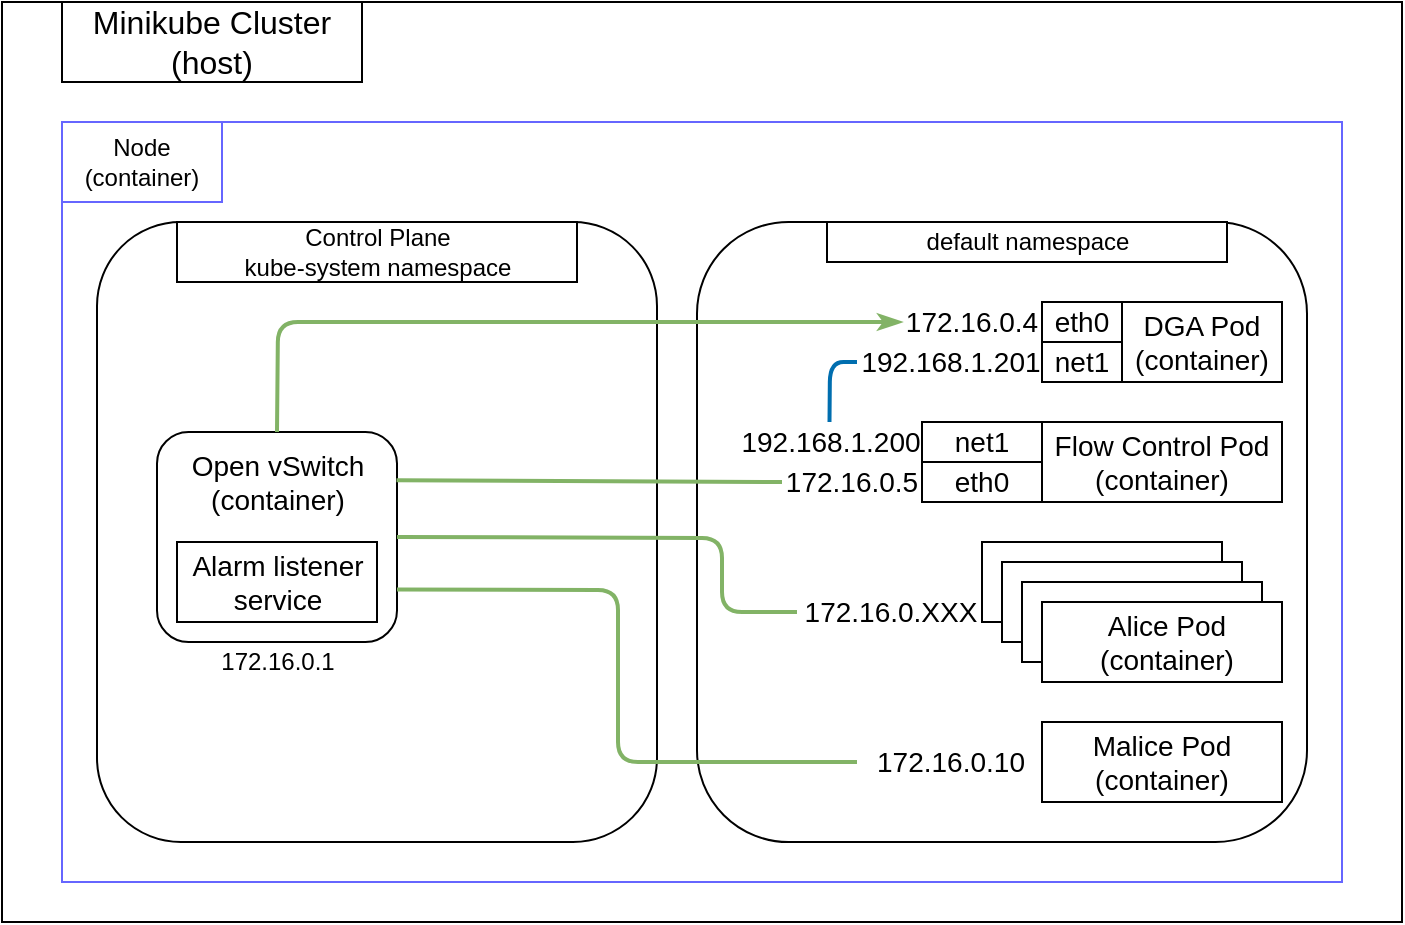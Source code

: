 <mxfile version="14.1.8" type="device" pages="4"><diagram id="SPM80yEfz0V69nwxQwvC" name="Initial State"><mxGraphModel dx="1381" dy="811" grid="1" gridSize="10" guides="1" tooltips="1" connect="1" arrows="1" fold="1" page="1" pageScale="1" pageWidth="850" pageHeight="1100" math="0" shadow="0"><root><mxCell id="0"/><mxCell id="1" parent="0"/><mxCell id="5ASjhGsuJmiU-nz4qk4i-2" value="" style="rounded=0;whiteSpace=wrap;html=1;" parent="1" vertex="1"><mxGeometry x="50" y="200" width="700" height="460" as="geometry"/></mxCell><mxCell id="5ASjhGsuJmiU-nz4qk4i-3" value="&lt;font style=&quot;font-size: 16px&quot;&gt;Minikube Cluster&lt;br&gt;(host)&lt;br&gt;&lt;/font&gt;" style="rounded=0;whiteSpace=wrap;html=1;" parent="1" vertex="1"><mxGeometry x="80" y="200" width="150" height="40" as="geometry"/></mxCell><mxCell id="9nFY7eV2wJj011dFa0R3-2" value="" style="rounded=0;whiteSpace=wrap;html=1;strokeColor=#6666FF;" parent="1" vertex="1"><mxGeometry x="80" y="260" width="640" height="380" as="geometry"/></mxCell><mxCell id="9nFY7eV2wJj011dFa0R3-3" value="Node&lt;br&gt;(container)" style="rounded=0;whiteSpace=wrap;html=1;strokeColor=#6666FF;" parent="1" vertex="1"><mxGeometry x="80" y="260" width="80" height="40" as="geometry"/></mxCell><mxCell id="9nFY7eV2wJj011dFa0R3-1" value="" style="group" parent="1" vertex="1" connectable="0"><mxGeometry x="97.5" y="310" width="605" height="340" as="geometry"/></mxCell><mxCell id="5ASjhGsuJmiU-nz4qk4i-6" value="" style="rounded=1;whiteSpace=wrap;html=1;" parent="9nFY7eV2wJj011dFa0R3-1" vertex="1"><mxGeometry width="280" height="310" as="geometry"/></mxCell><mxCell id="5ASjhGsuJmiU-nz4qk4i-8" value="Control Plane&lt;br&gt;kube-system namespace" style="rounded=0;whiteSpace=wrap;html=1;" parent="9nFY7eV2wJj011dFa0R3-1" vertex="1"><mxGeometry x="40" width="200" height="30" as="geometry"/></mxCell><mxCell id="5ASjhGsuJmiU-nz4qk4i-9" value="&lt;font style=&quot;font-size: 16px&quot;&gt;&lt;br&gt;&lt;/font&gt;" style="rounded=1;whiteSpace=wrap;html=1;" parent="9nFY7eV2wJj011dFa0R3-1" vertex="1"><mxGeometry x="30" y="105" width="120" height="105" as="geometry"/></mxCell><mxCell id="5ASjhGsuJmiU-nz4qk4i-11" value="" style="rounded=1;whiteSpace=wrap;html=1;" parent="9nFY7eV2wJj011dFa0R3-1" vertex="1"><mxGeometry x="300" width="305" height="310" as="geometry"/></mxCell><mxCell id="5ASjhGsuJmiU-nz4qk4i-14" value="" style="endArrow=classicThin;html=1;exitX=0.5;exitY=0;exitDx=0;exitDy=0;fillColor=#d5e8d4;strokeColor=#82b366;entryX=0;entryY=0.5;entryDx=0;entryDy=0;strokeWidth=2;endFill=1;" parent="9nFY7eV2wJj011dFa0R3-1" source="5ASjhGsuJmiU-nz4qk4i-9" target="klybUJO9stq1i2S6__V8-1" edge="1"><mxGeometry width="50" height="50" relative="1" as="geometry"><mxPoint x="820" y="290" as="sourcePoint"/><mxPoint x="412.5" y="90" as="targetPoint"/><Array as="points"><mxPoint x="90.5" y="50"/><mxPoint x="310.5" y="50"/></Array></mxGeometry></mxCell><mxCell id="klybUJO9stq1i2S6__V8-1" value="172.16.0.4" style="text;html=1;strokeColor=none;fillColor=none;align=center;verticalAlign=middle;whiteSpace=wrap;rounded=0;fontSize=14;" parent="9nFY7eV2wJj011dFa0R3-1" vertex="1"><mxGeometry x="402.5" y="40" width="70" height="20" as="geometry"/></mxCell><mxCell id="klybUJO9stq1i2S6__V8-2" value="172.16.0.5" style="text;html=1;strokeColor=none;fillColor=none;align=center;verticalAlign=middle;whiteSpace=wrap;rounded=0;fontSize=14;" parent="9nFY7eV2wJj011dFa0R3-1" vertex="1"><mxGeometry x="342.5" y="120" width="70" height="20" as="geometry"/></mxCell><mxCell id="klybUJO9stq1i2S6__V8-3" value="172.16.0.1" style="text;html=1;strokeColor=none;fillColor=none;align=center;verticalAlign=middle;whiteSpace=wrap;rounded=0;" parent="9nFY7eV2wJj011dFa0R3-1" vertex="1"><mxGeometry x="55" y="210" width="70" height="20" as="geometry"/></mxCell><mxCell id="lihId6UX3un8bzZOQSRV-1" value="default namespace" style="rounded=0;whiteSpace=wrap;html=1;" parent="9nFY7eV2wJj011dFa0R3-1" vertex="1"><mxGeometry x="365" width="200" height="20" as="geometry"/></mxCell><mxCell id="UflOqL2dVe9mE2yYyN1r-2" value="" style="group" parent="9nFY7eV2wJj011dFa0R3-1" vertex="1" connectable="0"><mxGeometry x="472.5" y="40" width="120" height="40" as="geometry"/></mxCell><mxCell id="LEskI3q0wlDpjNaAIUP7-1" value="" style="rounded=0;whiteSpace=wrap;html=1;fontSize=14;" parent="UflOqL2dVe9mE2yYyN1r-2" vertex="1"><mxGeometry width="120" height="40" as="geometry"/></mxCell><mxCell id="LEskI3q0wlDpjNaAIUP7-2" value="eth0" style="rounded=0;whiteSpace=wrap;html=1;fontSize=14;" parent="UflOqL2dVe9mE2yYyN1r-2" vertex="1"><mxGeometry width="40" height="20" as="geometry"/></mxCell><mxCell id="8FGJHbfbzYuztcPbfnqy-1" value="net1" style="rounded=0;whiteSpace=wrap;html=1;fontSize=14;" parent="UflOqL2dVe9mE2yYyN1r-2" vertex="1"><mxGeometry y="20" width="40" height="20" as="geometry"/></mxCell><mxCell id="UflOqL2dVe9mE2yYyN1r-1" value="DGA Pod&lt;br&gt;(container)" style="text;html=1;strokeColor=none;fillColor=none;align=center;verticalAlign=middle;whiteSpace=wrap;rounded=0;fontSize=14;" parent="UflOqL2dVe9mE2yYyN1r-2" vertex="1"><mxGeometry x="40" width="80" height="40" as="geometry"/></mxCell><mxCell id="UflOqL2dVe9mE2yYyN1r-3" value="" style="group" parent="9nFY7eV2wJj011dFa0R3-1" vertex="1" connectable="0"><mxGeometry x="412.5" y="100" width="180" height="40" as="geometry"/></mxCell><mxCell id="UflOqL2dVe9mE2yYyN1r-4" value="" style="rounded=0;whiteSpace=wrap;html=1;fontSize=14;" parent="UflOqL2dVe9mE2yYyN1r-3" vertex="1"><mxGeometry width="180" height="40" as="geometry"/></mxCell><mxCell id="UflOqL2dVe9mE2yYyN1r-5" value="net1" style="rounded=0;whiteSpace=wrap;html=1;fontSize=14;" parent="UflOqL2dVe9mE2yYyN1r-3" vertex="1"><mxGeometry width="60.0" height="20" as="geometry"/></mxCell><mxCell id="UflOqL2dVe9mE2yYyN1r-6" value="eth0" style="rounded=0;whiteSpace=wrap;html=1;fontSize=14;" parent="UflOqL2dVe9mE2yYyN1r-3" vertex="1"><mxGeometry y="20" width="60.0" height="20" as="geometry"/></mxCell><mxCell id="UflOqL2dVe9mE2yYyN1r-7" value="Flow Control Pod&lt;br&gt;(container)" style="text;html=1;strokeColor=none;fillColor=none;align=center;verticalAlign=middle;whiteSpace=wrap;rounded=0;fontSize=14;" parent="UflOqL2dVe9mE2yYyN1r-3" vertex="1"><mxGeometry x="60.0" width="120.0" height="40" as="geometry"/></mxCell><mxCell id="UflOqL2dVe9mE2yYyN1r-8" value="192.168.1.200" style="text;html=1;strokeColor=none;fillColor=none;align=center;verticalAlign=middle;whiteSpace=wrap;rounded=0;fontSize=14;" parent="9nFY7eV2wJj011dFa0R3-1" vertex="1"><mxGeometry x="320" y="100" width="92.5" height="20" as="geometry"/></mxCell><mxCell id="UflOqL2dVe9mE2yYyN1r-9" value="192.168.1.201" style="text;html=1;strokeColor=none;fillColor=none;align=center;verticalAlign=middle;whiteSpace=wrap;rounded=0;fontSize=14;" parent="9nFY7eV2wJj011dFa0R3-1" vertex="1"><mxGeometry x="380" y="60" width="92.5" height="20" as="geometry"/></mxCell><mxCell id="UflOqL2dVe9mE2yYyN1r-10" value="" style="endArrow=none;html=1;fontSize=14;entryX=0;entryY=0.5;entryDx=0;entryDy=0;exitX=0.5;exitY=0;exitDx=0;exitDy=0;fillColor=#1ba1e2;strokeColor=#006EAF;strokeWidth=2;" parent="9nFY7eV2wJj011dFa0R3-1" source="UflOqL2dVe9mE2yYyN1r-8" target="UflOqL2dVe9mE2yYyN1r-9" edge="1"><mxGeometry width="50" height="50" relative="1" as="geometry"><mxPoint x="822.5" y="310" as="sourcePoint"/><mxPoint x="872.5" y="260" as="targetPoint"/><Array as="points"><mxPoint x="366.5" y="70"/></Array></mxGeometry></mxCell><mxCell id="UflOqL2dVe9mE2yYyN1r-16" value="" style="group" parent="9nFY7eV2wJj011dFa0R3-1" vertex="1" connectable="0"><mxGeometry x="442.5" y="160" width="150" height="70" as="geometry"/></mxCell><mxCell id="UflOqL2dVe9mE2yYyN1r-12" value="" style="rounded=0;whiteSpace=wrap;html=1;fontSize=14;" parent="UflOqL2dVe9mE2yYyN1r-16" vertex="1"><mxGeometry width="120" height="40" as="geometry"/></mxCell><mxCell id="UflOqL2dVe9mE2yYyN1r-13" value="" style="rounded=0;whiteSpace=wrap;html=1;fontSize=14;" parent="UflOqL2dVe9mE2yYyN1r-16" vertex="1"><mxGeometry x="10" y="10" width="120" height="40" as="geometry"/></mxCell><mxCell id="UflOqL2dVe9mE2yYyN1r-14" value="" style="rounded=0;whiteSpace=wrap;html=1;fontSize=14;" parent="UflOqL2dVe9mE2yYyN1r-16" vertex="1"><mxGeometry x="20" y="20" width="120" height="40" as="geometry"/></mxCell><mxCell id="UflOqL2dVe9mE2yYyN1r-15" value="" style="rounded=0;whiteSpace=wrap;html=1;fontSize=14;" parent="UflOqL2dVe9mE2yYyN1r-16" vertex="1"><mxGeometry x="30" y="30" width="120" height="40" as="geometry"/></mxCell><mxCell id="UflOqL2dVe9mE2yYyN1r-17" value="Alice Pod&lt;br&gt;(container)" style="text;html=1;strokeColor=none;fillColor=none;align=center;verticalAlign=middle;whiteSpace=wrap;rounded=0;fontSize=14;" parent="UflOqL2dVe9mE2yYyN1r-16" vertex="1"><mxGeometry x="55" y="35" width="75" height="30" as="geometry"/></mxCell><mxCell id="UflOqL2dVe9mE2yYyN1r-18" value="" style="rounded=0;whiteSpace=wrap;html=1;fontSize=14;" parent="9nFY7eV2wJj011dFa0R3-1" vertex="1"><mxGeometry x="472.5" y="250" width="120" height="40" as="geometry"/></mxCell><mxCell id="UflOqL2dVe9mE2yYyN1r-19" value="172.16.0.XXX" style="text;html=1;strokeColor=none;fillColor=none;align=center;verticalAlign=middle;whiteSpace=wrap;rounded=0;fontSize=14;" parent="9nFY7eV2wJj011dFa0R3-1" vertex="1"><mxGeometry x="350" y="185" width="92.5" height="20" as="geometry"/></mxCell><mxCell id="UflOqL2dVe9mE2yYyN1r-20" value="172.16.0.10" style="text;html=1;strokeColor=none;fillColor=none;align=center;verticalAlign=middle;whiteSpace=wrap;rounded=0;fontSize=14;" parent="9nFY7eV2wJj011dFa0R3-1" vertex="1"><mxGeometry x="380" y="260" width="92.5" height="20" as="geometry"/></mxCell><mxCell id="UflOqL2dVe9mE2yYyN1r-22" value="" style="endArrow=none;html=1;strokeWidth=2;fontSize=14;exitX=1;exitY=0.75;exitDx=0;exitDy=0;entryX=0;entryY=0.5;entryDx=0;entryDy=0;fillColor=#d5e8d4;strokeColor=#82b366;" parent="9nFY7eV2wJj011dFa0R3-1" source="5ASjhGsuJmiU-nz4qk4i-9" target="UflOqL2dVe9mE2yYyN1r-20" edge="1"><mxGeometry width="50" height="50" relative="1" as="geometry"><mxPoint x="822.5" y="300" as="sourcePoint"/><mxPoint x="872.5" y="250" as="targetPoint"/><Array as="points"><mxPoint x="260.5" y="184"/><mxPoint x="260.5" y="270"/></Array></mxGeometry></mxCell><mxCell id="UflOqL2dVe9mE2yYyN1r-23" value="Malice Pod&lt;br&gt;(container)" style="text;html=1;strokeColor=none;fillColor=none;align=center;verticalAlign=middle;whiteSpace=wrap;rounded=0;fontSize=14;" parent="9nFY7eV2wJj011dFa0R3-1" vertex="1"><mxGeometry x="492.5" y="250" width="80" height="40" as="geometry"/></mxCell><mxCell id="kLBeLT3nm2p9U1i9RvKl-1" value="Open vSwitch&lt;br style=&quot;font-size: 14px;&quot;&gt;(container)" style="text;html=1;strokeColor=none;fillColor=none;align=center;verticalAlign=middle;whiteSpace=wrap;rounded=0;fontSize=14;" vertex="1" parent="9nFY7eV2wJj011dFa0R3-1"><mxGeometry x="45" y="110" width="90" height="40" as="geometry"/></mxCell><mxCell id="_FuGeGbYFDOOqnuU3PDI-1" value="" style="endArrow=none;html=1;fontSize=14;entryX=0;entryY=0.5;entryDx=0;entryDy=0;exitX=0.998;exitY=0.23;exitDx=0;exitDy=0;exitPerimeter=0;fillColor=#d5e8d4;strokeColor=#82b366;strokeWidth=2;" edge="1" parent="9nFY7eV2wJj011dFa0R3-1" source="5ASjhGsuJmiU-nz4qk4i-9" target="klybUJO9stq1i2S6__V8-2"><mxGeometry width="50" height="50" relative="1" as="geometry"><mxPoint x="392.5" y="200" as="sourcePoint"/><mxPoint x="442.5" y="150" as="targetPoint"/></mxGeometry></mxCell><mxCell id="_FuGeGbYFDOOqnuU3PDI-2" value="" style="endArrow=none;html=1;strokeWidth=2;fontSize=14;exitX=1;exitY=0.5;exitDx=0;exitDy=0;entryX=0;entryY=0.5;entryDx=0;entryDy=0;fillColor=#d5e8d4;strokeColor=#82b366;" edge="1" parent="9nFY7eV2wJj011dFa0R3-1" source="5ASjhGsuJmiU-nz4qk4i-9" target="UflOqL2dVe9mE2yYyN1r-19"><mxGeometry width="50" height="50" relative="1" as="geometry"><mxPoint x="232.5" y="190" as="sourcePoint"/><mxPoint x="282.5" y="140" as="targetPoint"/><Array as="points"><mxPoint x="312.5" y="158"/><mxPoint x="312.5" y="195"/></Array></mxGeometry></mxCell><mxCell id="kLBeLT3nm2p9U1i9RvKl-2" value="Alarm listener&lt;br&gt;service" style="rounded=0;whiteSpace=wrap;html=1;fontSize=14;" vertex="1" parent="9nFY7eV2wJj011dFa0R3-1"><mxGeometry x="40" y="160" width="100" height="40" as="geometry"/></mxCell></root></mxGraphModel></diagram><diagram id="PsvHld23e1mlhPz0Zdyc" name="DGA normal operation"><mxGraphModel dx="667" dy="392" grid="1" gridSize="10" guides="1" tooltips="1" connect="1" arrows="1" fold="1" page="1" pageScale="1" pageWidth="850" pageHeight="1100" math="0" shadow="0"><root><mxCell id="Ak8CmOIezb1qrzMnsXGI-0"/><mxCell id="Ak8CmOIezb1qrzMnsXGI-1" parent="Ak8CmOIezb1qrzMnsXGI-0"/><mxCell id="16PtyauGCBvtimo_j_Vf-0" value="" style="rounded=0;whiteSpace=wrap;html=1;" parent="Ak8CmOIezb1qrzMnsXGI-1" vertex="1"><mxGeometry x="50" y="200" width="700" height="460" as="geometry"/></mxCell><mxCell id="16PtyauGCBvtimo_j_Vf-1" value="&lt;font style=&quot;font-size: 16px&quot;&gt;Minikube Cluster&lt;br&gt;(host)&lt;br&gt;&lt;/font&gt;" style="rounded=0;whiteSpace=wrap;html=1;" parent="Ak8CmOIezb1qrzMnsXGI-1" vertex="1"><mxGeometry x="80" y="200" width="150" height="40" as="geometry"/></mxCell><mxCell id="16PtyauGCBvtimo_j_Vf-2" value="" style="rounded=0;whiteSpace=wrap;html=1;strokeColor=#6666FF;" parent="Ak8CmOIezb1qrzMnsXGI-1" vertex="1"><mxGeometry x="80" y="260" width="640" height="380" as="geometry"/></mxCell><mxCell id="16PtyauGCBvtimo_j_Vf-3" value="Node&lt;br&gt;(container)" style="rounded=0;whiteSpace=wrap;html=1;strokeColor=#6666FF;" parent="Ak8CmOIezb1qrzMnsXGI-1" vertex="1"><mxGeometry x="80" y="260" width="80" height="40" as="geometry"/></mxCell><mxCell id="16PtyauGCBvtimo_j_Vf-4" value="" style="group" parent="Ak8CmOIezb1qrzMnsXGI-1" vertex="1" connectable="0"><mxGeometry x="97.5" y="310" width="605" height="340" as="geometry"/></mxCell><mxCell id="16PtyauGCBvtimo_j_Vf-5" value="" style="rounded=1;whiteSpace=wrap;html=1;" parent="16PtyauGCBvtimo_j_Vf-4" vertex="1"><mxGeometry width="280" height="310" as="geometry"/></mxCell><mxCell id="16PtyauGCBvtimo_j_Vf-6" value="Control Plane&lt;br&gt;kube-system namespace" style="rounded=0;whiteSpace=wrap;html=1;" parent="16PtyauGCBvtimo_j_Vf-4" vertex="1"><mxGeometry x="40" width="200" height="30" as="geometry"/></mxCell><mxCell id="16PtyauGCBvtimo_j_Vf-7" value="&lt;font style=&quot;font-size: 16px&quot;&gt;&lt;br&gt;&lt;/font&gt;" style="rounded=1;whiteSpace=wrap;html=1;" parent="16PtyauGCBvtimo_j_Vf-4" vertex="1"><mxGeometry x="30" y="105" width="120" height="105" as="geometry"/></mxCell><mxCell id="16PtyauGCBvtimo_j_Vf-8" value="" style="rounded=1;whiteSpace=wrap;html=1;" parent="16PtyauGCBvtimo_j_Vf-4" vertex="1"><mxGeometry x="300" width="305" height="310" as="geometry"/></mxCell><mxCell id="16PtyauGCBvtimo_j_Vf-9" value="" style="endArrow=classicThin;html=1;exitX=0.5;exitY=0;exitDx=0;exitDy=0;fillColor=#d5e8d4;strokeColor=#82b366;entryX=0;entryY=0.5;entryDx=0;entryDy=0;strokeWidth=2;endFill=1;" parent="16PtyauGCBvtimo_j_Vf-4" source="16PtyauGCBvtimo_j_Vf-7" target="16PtyauGCBvtimo_j_Vf-11" edge="1"><mxGeometry width="50" height="50" relative="1" as="geometry"><mxPoint x="820" y="290" as="sourcePoint"/><mxPoint x="412.5" y="90" as="targetPoint"/><Array as="points"><mxPoint x="90.5" y="50"/><mxPoint x="310.5" y="50"/></Array></mxGeometry></mxCell><mxCell id="16PtyauGCBvtimo_j_Vf-11" value="172.16.0.4" style="text;html=1;strokeColor=none;fillColor=none;align=center;verticalAlign=middle;whiteSpace=wrap;rounded=0;fontSize=14;" parent="16PtyauGCBvtimo_j_Vf-4" vertex="1"><mxGeometry x="402.5" y="40" width="70" height="20" as="geometry"/></mxCell><mxCell id="16PtyauGCBvtimo_j_Vf-12" value="172.16.0.5" style="text;html=1;strokeColor=none;fillColor=none;align=center;verticalAlign=middle;whiteSpace=wrap;rounded=0;fontSize=14;" parent="16PtyauGCBvtimo_j_Vf-4" vertex="1"><mxGeometry x="342.5" y="120" width="70" height="20" as="geometry"/></mxCell><mxCell id="16PtyauGCBvtimo_j_Vf-13" value="172.16.0.1" style="text;html=1;strokeColor=none;fillColor=none;align=center;verticalAlign=middle;whiteSpace=wrap;rounded=0;" parent="16PtyauGCBvtimo_j_Vf-4" vertex="1"><mxGeometry x="55" y="210" width="70" height="20" as="geometry"/></mxCell><mxCell id="16PtyauGCBvtimo_j_Vf-14" value="default namespace" style="rounded=0;whiteSpace=wrap;html=1;" parent="16PtyauGCBvtimo_j_Vf-4" vertex="1"><mxGeometry x="365" width="200" height="20" as="geometry"/></mxCell><mxCell id="16PtyauGCBvtimo_j_Vf-15" value="" style="group" parent="16PtyauGCBvtimo_j_Vf-4" vertex="1" connectable="0"><mxGeometry x="472.5" y="40" width="120" height="40" as="geometry"/></mxCell><mxCell id="16PtyauGCBvtimo_j_Vf-16" value="" style="rounded=0;whiteSpace=wrap;html=1;fontSize=14;" parent="16PtyauGCBvtimo_j_Vf-15" vertex="1"><mxGeometry width="120" height="40" as="geometry"/></mxCell><mxCell id="16PtyauGCBvtimo_j_Vf-17" value="eth0" style="rounded=0;whiteSpace=wrap;html=1;fontSize=14;" parent="16PtyauGCBvtimo_j_Vf-15" vertex="1"><mxGeometry width="40" height="20" as="geometry"/></mxCell><mxCell id="16PtyauGCBvtimo_j_Vf-18" value="net1" style="rounded=0;whiteSpace=wrap;html=1;fontSize=14;" parent="16PtyauGCBvtimo_j_Vf-15" vertex="1"><mxGeometry y="20" width="40" height="20" as="geometry"/></mxCell><mxCell id="16PtyauGCBvtimo_j_Vf-19" value="DGA Pod&lt;br&gt;(container)" style="text;html=1;strokeColor=none;fillColor=none;align=center;verticalAlign=middle;whiteSpace=wrap;rounded=0;fontSize=14;" parent="16PtyauGCBvtimo_j_Vf-15" vertex="1"><mxGeometry x="40" width="80" height="40" as="geometry"/></mxCell><mxCell id="16PtyauGCBvtimo_j_Vf-20" value="" style="group" parent="16PtyauGCBvtimo_j_Vf-4" vertex="1" connectable="0"><mxGeometry x="412.5" y="100" width="180" height="40" as="geometry"/></mxCell><mxCell id="16PtyauGCBvtimo_j_Vf-21" value="" style="rounded=0;whiteSpace=wrap;html=1;fontSize=14;" parent="16PtyauGCBvtimo_j_Vf-20" vertex="1"><mxGeometry width="180" height="40" as="geometry"/></mxCell><mxCell id="16PtyauGCBvtimo_j_Vf-22" value="net1" style="rounded=0;whiteSpace=wrap;html=1;fontSize=14;" parent="16PtyauGCBvtimo_j_Vf-20" vertex="1"><mxGeometry width="60.0" height="20" as="geometry"/></mxCell><mxCell id="16PtyauGCBvtimo_j_Vf-23" value="eth0" style="rounded=0;whiteSpace=wrap;html=1;fontSize=14;" parent="16PtyauGCBvtimo_j_Vf-20" vertex="1"><mxGeometry y="20" width="60.0" height="20" as="geometry"/></mxCell><mxCell id="16PtyauGCBvtimo_j_Vf-24" value="Flow Control Pod&lt;br&gt;(container)" style="text;html=1;strokeColor=none;fillColor=none;align=center;verticalAlign=middle;whiteSpace=wrap;rounded=0;fontSize=14;" parent="16PtyauGCBvtimo_j_Vf-20" vertex="1"><mxGeometry x="60.0" width="120.0" height="40" as="geometry"/></mxCell><mxCell id="16PtyauGCBvtimo_j_Vf-25" value="192.168.1.200" style="text;html=1;strokeColor=none;fillColor=none;align=center;verticalAlign=middle;whiteSpace=wrap;rounded=0;fontSize=14;" parent="16PtyauGCBvtimo_j_Vf-4" vertex="1"><mxGeometry x="320" y="100" width="92.5" height="20" as="geometry"/></mxCell><mxCell id="16PtyauGCBvtimo_j_Vf-26" value="192.168.1.201" style="text;html=1;strokeColor=none;fillColor=none;align=center;verticalAlign=middle;whiteSpace=wrap;rounded=0;fontSize=14;" parent="16PtyauGCBvtimo_j_Vf-4" vertex="1"><mxGeometry x="380" y="60" width="92.5" height="20" as="geometry"/></mxCell><mxCell id="16PtyauGCBvtimo_j_Vf-27" value="" style="endArrow=none;html=1;fontSize=14;entryX=0;entryY=0.5;entryDx=0;entryDy=0;exitX=0.5;exitY=0;exitDx=0;exitDy=0;fillColor=#1ba1e2;strokeColor=#006EAF;strokeWidth=2;" parent="16PtyauGCBvtimo_j_Vf-4" source="16PtyauGCBvtimo_j_Vf-25" target="16PtyauGCBvtimo_j_Vf-26" edge="1"><mxGeometry width="50" height="50" relative="1" as="geometry"><mxPoint x="822.5" y="310" as="sourcePoint"/><mxPoint x="872.5" y="260" as="targetPoint"/><Array as="points"><mxPoint x="366.5" y="70"/></Array></mxGeometry></mxCell><mxCell id="16PtyauGCBvtimo_j_Vf-28" value="" style="group" parent="16PtyauGCBvtimo_j_Vf-4" vertex="1" connectable="0"><mxGeometry x="442.5" y="160" width="150" height="70" as="geometry"/></mxCell><mxCell id="16PtyauGCBvtimo_j_Vf-29" value="" style="rounded=0;whiteSpace=wrap;html=1;fontSize=14;" parent="16PtyauGCBvtimo_j_Vf-28" vertex="1"><mxGeometry width="120" height="40" as="geometry"/></mxCell><mxCell id="16PtyauGCBvtimo_j_Vf-30" value="" style="rounded=0;whiteSpace=wrap;html=1;fontSize=14;" parent="16PtyauGCBvtimo_j_Vf-28" vertex="1"><mxGeometry x="10" y="10" width="120" height="40" as="geometry"/></mxCell><mxCell id="16PtyauGCBvtimo_j_Vf-31" value="" style="rounded=0;whiteSpace=wrap;html=1;fontSize=14;" parent="16PtyauGCBvtimo_j_Vf-28" vertex="1"><mxGeometry x="20" y="20" width="120" height="40" as="geometry"/></mxCell><mxCell id="16PtyauGCBvtimo_j_Vf-32" value="" style="rounded=0;whiteSpace=wrap;html=1;fontSize=14;" parent="16PtyauGCBvtimo_j_Vf-28" vertex="1"><mxGeometry x="30" y="30" width="120" height="40" as="geometry"/></mxCell><mxCell id="16PtyauGCBvtimo_j_Vf-33" value="Alice Pod&lt;br&gt;(container)" style="text;html=1;strokeColor=none;fillColor=none;align=center;verticalAlign=middle;whiteSpace=wrap;rounded=0;fontSize=14;" parent="16PtyauGCBvtimo_j_Vf-28" vertex="1"><mxGeometry x="55" y="35" width="75" height="30" as="geometry"/></mxCell><mxCell id="16PtyauGCBvtimo_j_Vf-34" value="" style="rounded=0;whiteSpace=wrap;html=1;fontSize=14;" parent="16PtyauGCBvtimo_j_Vf-4" vertex="1"><mxGeometry x="472.5" y="250" width="120" height="40" as="geometry"/></mxCell><mxCell id="16PtyauGCBvtimo_j_Vf-35" value="172.16.0.XXX" style="text;html=1;strokeColor=none;fillColor=none;align=center;verticalAlign=middle;whiteSpace=wrap;rounded=0;fontSize=14;" parent="16PtyauGCBvtimo_j_Vf-4" vertex="1"><mxGeometry x="350" y="185" width="92.5" height="20" as="geometry"/></mxCell><mxCell id="16PtyauGCBvtimo_j_Vf-36" value="172.16.0.10" style="text;html=1;strokeColor=none;fillColor=none;align=center;verticalAlign=middle;whiteSpace=wrap;rounded=0;fontSize=14;" parent="16PtyauGCBvtimo_j_Vf-4" vertex="1"><mxGeometry x="380" y="260" width="92.5" height="20" as="geometry"/></mxCell><mxCell id="16PtyauGCBvtimo_j_Vf-39" value="Malice Pod&lt;br&gt;(container)" style="text;html=1;strokeColor=none;fillColor=none;align=center;verticalAlign=middle;whiteSpace=wrap;rounded=0;fontSize=14;" parent="16PtyauGCBvtimo_j_Vf-4" vertex="1"><mxGeometry x="492.5" y="250" width="80" height="40" as="geometry"/></mxCell><mxCell id="16PtyauGCBvtimo_j_Vf-40" value="(1) DNS lookup" style="text;html=1;strokeColor=#9673a6;fillColor=#e1d5e7;align=center;verticalAlign=middle;whiteSpace=wrap;rounded=0;fontSize=14;" parent="16PtyauGCBvtimo_j_Vf-4" vertex="1"><mxGeometry x="312.5" y="160" width="100" height="20" as="geometry"/></mxCell><mxCell id="16PtyauGCBvtimo_j_Vf-41" value="(2) DNS lookup mirrored" style="text;html=1;strokeColor=#9673a6;fillColor=#e1d5e7;align=center;verticalAlign=middle;whiteSpace=wrap;rounded=0;fontSize=14;" parent="16PtyauGCBvtimo_j_Vf-4" vertex="1"><mxGeometry x="162.5" y="50" width="100" height="40" as="geometry"/></mxCell><mxCell id="1alvN_VIk32vMGdSOUgh-2" value="Open vSwitch&lt;br&gt;(container)" style="text;html=1;strokeColor=none;fillColor=none;align=center;verticalAlign=middle;whiteSpace=wrap;rounded=0;fontSize=14;" vertex="1" parent="16PtyauGCBvtimo_j_Vf-4"><mxGeometry x="45" y="110" width="90" height="40" as="geometry"/></mxCell><mxCell id="SONWfzKCYsus6uXxr7sT-0" value="Alarm listener&lt;br&gt;service" style="rounded=0;whiteSpace=wrap;html=1;fontSize=14;" vertex="1" parent="16PtyauGCBvtimo_j_Vf-4"><mxGeometry x="40" y="160" width="100" height="40" as="geometry"/></mxCell><mxCell id="QdnZntp3UHXR1tHoXwg9-0" value="" style="endArrow=none;html=1;strokeWidth=2;fontSize=14;entryX=0;entryY=0.5;entryDx=0;entryDy=0;exitX=1.001;exitY=0.229;exitDx=0;exitDy=0;exitPerimeter=0;fillColor=#d5e8d4;strokeColor=#82b366;" edge="1" parent="16PtyauGCBvtimo_j_Vf-4" source="16PtyauGCBvtimo_j_Vf-7" target="16PtyauGCBvtimo_j_Vf-12"><mxGeometry width="50" height="50" relative="1" as="geometry"><mxPoint x="202.5" y="270" as="sourcePoint"/><mxPoint x="252.5" y="220" as="targetPoint"/></mxGeometry></mxCell><mxCell id="QdnZntp3UHXR1tHoXwg9-1" value="" style="endArrow=none;html=1;strokeWidth=2;fontSize=14;entryX=0;entryY=0.5;entryDx=0;entryDy=0;exitX=1.005;exitY=0.519;exitDx=0;exitDy=0;fillColor=#d5e8d4;strokeColor=#82b366;exitPerimeter=0;" edge="1" parent="16PtyauGCBvtimo_j_Vf-4" source="16PtyauGCBvtimo_j_Vf-7" target="16PtyauGCBvtimo_j_Vf-35"><mxGeometry width="50" height="50" relative="1" as="geometry"><mxPoint x="142.5" y="120" as="sourcePoint"/><mxPoint x="192.5" y="70" as="targetPoint"/><Array as="points"><mxPoint x="312.5" y="160"/><mxPoint x="312.5" y="195"/></Array></mxGeometry></mxCell><mxCell id="QdnZntp3UHXR1tHoXwg9-2" value="" style="endArrow=none;html=1;strokeWidth=2;fontSize=14;exitX=1;exitY=0.75;exitDx=0;exitDy=0;entryX=0;entryY=0.5;entryDx=0;entryDy=0;fillColor=#d5e8d4;strokeColor=#82b366;" edge="1" parent="16PtyauGCBvtimo_j_Vf-4" source="16PtyauGCBvtimo_j_Vf-7" target="16PtyauGCBvtimo_j_Vf-36"><mxGeometry width="50" height="50" relative="1" as="geometry"><mxPoint x="282.5" y="170" as="sourcePoint"/><mxPoint x="332.5" y="120" as="targetPoint"/><Array as="points"><mxPoint x="262.5" y="184"/><mxPoint x="262.5" y="270"/></Array></mxGeometry></mxCell><mxCell id="16PtyauGCBvtimo_j_Vf-42" value="(3) No alarms&lt;br&gt;raised" style="ellipse;shape=cloud;whiteSpace=wrap;html=1;fontSize=14;fillColor=#e1d5e7;strokeColor=#9673a6;" parent="Ak8CmOIezb1qrzMnsXGI-1" vertex="1"><mxGeometry x="610" y="230" width="120" height="60" as="geometry"/></mxCell><mxCell id="16PtyauGCBvtimo_j_Vf-45" value="" style="endArrow=none;dashed=1;html=1;dashPattern=1 3;strokeWidth=2;fontSize=14;entryX=0.505;entryY=0.959;entryDx=0;entryDy=0;entryPerimeter=0;exitX=0.75;exitY=0;exitDx=0;exitDy=0;" parent="Ak8CmOIezb1qrzMnsXGI-1" source="16PtyauGCBvtimo_j_Vf-19" target="16PtyauGCBvtimo_j_Vf-42" edge="1"><mxGeometry width="50" height="50" relative="1" as="geometry"><mxPoint x="400" y="610" as="sourcePoint"/><mxPoint x="450" y="560" as="targetPoint"/></mxGeometry></mxCell></root></mxGraphModel></diagram><diagram id="keTgcMTT-1bJGkDbGJUV" name="DGA malicious operation"><mxGraphModel dx="2002" dy="1176" grid="1" gridSize="10" guides="1" tooltips="1" connect="1" arrows="1" fold="1" page="1" pageScale="1" pageWidth="850" pageHeight="1100" math="0" shadow="0"><root><mxCell id="qSN2E5AB2AXE3U8TbIWF-0"/><mxCell id="qSN2E5AB2AXE3U8TbIWF-1" parent="qSN2E5AB2AXE3U8TbIWF-0"/><mxCell id="imavGSYHY58KIITNxWRX-0" value="" style="rounded=0;whiteSpace=wrap;html=1;" parent="qSN2E5AB2AXE3U8TbIWF-1" vertex="1"><mxGeometry x="50" y="200" width="700" height="460" as="geometry"/></mxCell><mxCell id="imavGSYHY58KIITNxWRX-1" value="&lt;font style=&quot;font-size: 16px&quot;&gt;Minikube Cluster&lt;br&gt;(host)&lt;br&gt;&lt;/font&gt;" style="rounded=0;whiteSpace=wrap;html=1;" parent="qSN2E5AB2AXE3U8TbIWF-1" vertex="1"><mxGeometry x="80" y="200" width="150" height="40" as="geometry"/></mxCell><mxCell id="imavGSYHY58KIITNxWRX-2" value="" style="rounded=0;whiteSpace=wrap;html=1;strokeColor=#6666FF;" parent="qSN2E5AB2AXE3U8TbIWF-1" vertex="1"><mxGeometry x="80" y="260" width="640" height="380" as="geometry"/></mxCell><mxCell id="imavGSYHY58KIITNxWRX-3" value="Node&lt;br&gt;(container)" style="rounded=0;whiteSpace=wrap;html=1;strokeColor=#6666FF;" parent="qSN2E5AB2AXE3U8TbIWF-1" vertex="1"><mxGeometry x="80" y="260" width="80" height="40" as="geometry"/></mxCell><mxCell id="imavGSYHY58KIITNxWRX-4" value="" style="group" parent="qSN2E5AB2AXE3U8TbIWF-1" vertex="1" connectable="0"><mxGeometry x="97.5" y="310" width="605" height="340" as="geometry"/></mxCell><mxCell id="imavGSYHY58KIITNxWRX-5" value="" style="rounded=1;whiteSpace=wrap;html=1;" parent="imavGSYHY58KIITNxWRX-4" vertex="1"><mxGeometry width="280" height="310" as="geometry"/></mxCell><mxCell id="imavGSYHY58KIITNxWRX-6" value="Control Plane&lt;br&gt;kube-system namespace" style="rounded=0;whiteSpace=wrap;html=1;" parent="imavGSYHY58KIITNxWRX-4" vertex="1"><mxGeometry x="40" width="200" height="30" as="geometry"/></mxCell><mxCell id="imavGSYHY58KIITNxWRX-7" value="&lt;font style=&quot;font-size: 16px&quot;&gt;&lt;br&gt;&lt;/font&gt;" style="rounded=1;whiteSpace=wrap;html=1;" parent="imavGSYHY58KIITNxWRX-4" vertex="1"><mxGeometry x="30" y="105" width="120" height="135" as="geometry"/></mxCell><mxCell id="imavGSYHY58KIITNxWRX-8" value="" style="rounded=1;whiteSpace=wrap;html=1;" parent="imavGSYHY58KIITNxWRX-4" vertex="1"><mxGeometry x="300" width="305" height="310" as="geometry"/></mxCell><mxCell id="imavGSYHY58KIITNxWRX-9" value="" style="endArrow=classicThin;html=1;exitX=0.5;exitY=0;exitDx=0;exitDy=0;fillColor=#d5e8d4;strokeColor=#82b366;entryX=0;entryY=0.5;entryDx=0;entryDy=0;strokeWidth=2;endFill=1;" parent="imavGSYHY58KIITNxWRX-4" source="imavGSYHY58KIITNxWRX-7" target="imavGSYHY58KIITNxWRX-11" edge="1"><mxGeometry width="50" height="50" relative="1" as="geometry"><mxPoint x="820" y="290" as="sourcePoint"/><mxPoint x="412.5" y="90" as="targetPoint"/><Array as="points"><mxPoint x="90.5" y="50"/><mxPoint x="310.5" y="50"/></Array></mxGeometry></mxCell><mxCell id="imavGSYHY58KIITNxWRX-10" value="" style="endArrow=none;html=1;entryX=0;entryY=0.5;entryDx=0;entryDy=0;fillColor=#d5e8d4;strokeColor=#82b366;strokeWidth=2;exitX=1;exitY=0.5;exitDx=0;exitDy=0;" parent="imavGSYHY58KIITNxWRX-4" target="imavGSYHY58KIITNxWRX-12" edge="1" source="rFEf9VwkvCdFnXQiIK76-0"><mxGeometry width="50" height="50" relative="1" as="geometry"><mxPoint x="150.5" y="130" as="sourcePoint"/><mxPoint x="460" y="180" as="targetPoint"/><Array as="points"><mxPoint x="292.5" y="210"/><mxPoint x="292.5" y="185"/></Array></mxGeometry></mxCell><mxCell id="imavGSYHY58KIITNxWRX-11" value="172.16.0.4" style="text;html=1;strokeColor=none;fillColor=none;align=center;verticalAlign=middle;whiteSpace=wrap;rounded=0;fontSize=14;" parent="imavGSYHY58KIITNxWRX-4" vertex="1"><mxGeometry x="402.5" y="40" width="70" height="20" as="geometry"/></mxCell><mxCell id="imavGSYHY58KIITNxWRX-12" value="172.16.0.5" style="text;html=1;strokeColor=none;fillColor=none;align=center;verticalAlign=middle;whiteSpace=wrap;rounded=0;fontSize=14;" parent="imavGSYHY58KIITNxWRX-4" vertex="1"><mxGeometry x="342.5" y="175" width="70" height="20" as="geometry"/></mxCell><mxCell id="imavGSYHY58KIITNxWRX-14" value="default namespace" style="rounded=0;whiteSpace=wrap;html=1;" parent="imavGSYHY58KIITNxWRX-4" vertex="1"><mxGeometry x="365" width="200" height="20" as="geometry"/></mxCell><mxCell id="imavGSYHY58KIITNxWRX-15" value="" style="group" parent="imavGSYHY58KIITNxWRX-4" vertex="1" connectable="0"><mxGeometry x="472.5" y="40" width="120" height="40" as="geometry"/></mxCell><mxCell id="imavGSYHY58KIITNxWRX-16" value="" style="rounded=0;whiteSpace=wrap;html=1;fontSize=14;" parent="imavGSYHY58KIITNxWRX-15" vertex="1"><mxGeometry width="120" height="40" as="geometry"/></mxCell><mxCell id="imavGSYHY58KIITNxWRX-17" value="eth0" style="rounded=0;whiteSpace=wrap;html=1;fontSize=14;" parent="imavGSYHY58KIITNxWRX-15" vertex="1"><mxGeometry width="40" height="20" as="geometry"/></mxCell><mxCell id="imavGSYHY58KIITNxWRX-18" value="net1" style="rounded=0;whiteSpace=wrap;html=1;fontSize=14;" parent="imavGSYHY58KIITNxWRX-15" vertex="1"><mxGeometry y="20" width="40" height="20" as="geometry"/></mxCell><mxCell id="imavGSYHY58KIITNxWRX-19" value="DGA Pod&lt;br&gt;(container)" style="text;html=1;strokeColor=none;fillColor=none;align=center;verticalAlign=middle;whiteSpace=wrap;rounded=0;fontSize=14;" parent="imavGSYHY58KIITNxWRX-15" vertex="1"><mxGeometry x="40" width="80" height="40" as="geometry"/></mxCell><mxCell id="imavGSYHY58KIITNxWRX-25" value="192.168.1.200" style="text;html=1;strokeColor=none;fillColor=none;align=center;verticalAlign=middle;whiteSpace=wrap;rounded=0;fontSize=14;" parent="imavGSYHY58KIITNxWRX-4" vertex="1"><mxGeometry x="320" y="155" width="92.5" height="20" as="geometry"/></mxCell><mxCell id="imavGSYHY58KIITNxWRX-26" value="192.168.1.201" style="text;html=1;strokeColor=none;fillColor=none;align=center;verticalAlign=middle;whiteSpace=wrap;rounded=0;fontSize=14;" parent="imavGSYHY58KIITNxWRX-4" vertex="1"><mxGeometry x="380" y="60" width="92.5" height="20" as="geometry"/></mxCell><mxCell id="imavGSYHY58KIITNxWRX-27" value="" style="endArrow=none;html=1;fontSize=14;entryX=0;entryY=0.5;entryDx=0;entryDy=0;exitX=0.5;exitY=0;exitDx=0;exitDy=0;fillColor=#1ba1e2;strokeColor=#006EAF;strokeWidth=2;" parent="imavGSYHY58KIITNxWRX-4" source="imavGSYHY58KIITNxWRX-25" target="imavGSYHY58KIITNxWRX-26" edge="1"><mxGeometry width="50" height="50" relative="1" as="geometry"><mxPoint x="822.5" y="310" as="sourcePoint"/><mxPoint x="872.5" y="260" as="targetPoint"/><Array as="points"><mxPoint x="366.5" y="70"/></Array></mxGeometry></mxCell><mxCell id="imavGSYHY58KIITNxWRX-34" value="" style="rounded=0;whiteSpace=wrap;html=1;fontSize=14;" parent="imavGSYHY58KIITNxWRX-4" vertex="1"><mxGeometry x="472.5" y="250" width="120" height="40" as="geometry"/></mxCell><mxCell id="imavGSYHY58KIITNxWRX-36" value="172.16.0.10" style="text;html=1;strokeColor=none;fillColor=none;align=center;verticalAlign=middle;whiteSpace=wrap;rounded=0;fontSize=14;" parent="imavGSYHY58KIITNxWRX-4" vertex="1"><mxGeometry x="380" y="260" width="92.5" height="20" as="geometry"/></mxCell><mxCell id="imavGSYHY58KIITNxWRX-38" value="" style="endArrow=none;html=1;strokeWidth=2;fontSize=14;exitX=0.5;exitY=1;exitDx=0;exitDy=0;entryX=0;entryY=0.5;entryDx=0;entryDy=0;fillColor=#d5e8d4;strokeColor=#82b366;" parent="imavGSYHY58KIITNxWRX-4" source="imavGSYHY58KIITNxWRX-7" target="imavGSYHY58KIITNxWRX-36" edge="1"><mxGeometry width="50" height="50" relative="1" as="geometry"><mxPoint x="822.5" y="300" as="sourcePoint"/><mxPoint x="872.5" y="250" as="targetPoint"/><Array as="points"><mxPoint x="90.5" y="270"/><mxPoint x="260.5" y="270"/></Array></mxGeometry></mxCell><mxCell id="imavGSYHY58KIITNxWRX-39" value="Malice Pod&lt;br&gt;(container)" style="text;html=1;strokeColor=none;fillColor=none;align=center;verticalAlign=middle;whiteSpace=wrap;rounded=0;fontSize=14;" parent="imavGSYHY58KIITNxWRX-4" vertex="1"><mxGeometry x="492.5" y="250" width="80" height="40" as="geometry"/></mxCell><mxCell id="imavGSYHY58KIITNxWRX-40" value="(1) Malicious&lt;br&gt;DNS lookup" style="text;html=1;strokeColor=#9673a6;fillColor=#e1d5e7;align=center;verticalAlign=middle;whiteSpace=wrap;rounded=0;fontSize=14;" parent="imavGSYHY58KIITNxWRX-4" vertex="1"><mxGeometry x="162.5" y="230" width="100" height="40" as="geometry"/></mxCell><mxCell id="imavGSYHY58KIITNxWRX-41" value="(2) DNS lookup mirrored" style="text;html=1;strokeColor=#9673a6;fillColor=#e1d5e7;align=center;verticalAlign=middle;whiteSpace=wrap;rounded=0;fontSize=14;" parent="imavGSYHY58KIITNxWRX-4" vertex="1"><mxGeometry x="162.5" y="50" width="100" height="40" as="geometry"/></mxCell><mxCell id="imavGSYHY58KIITNxWRX-20" value="" style="group" parent="imavGSYHY58KIITNxWRX-4" vertex="1" connectable="0"><mxGeometry x="412.5" y="155" width="180" height="40" as="geometry"/></mxCell><mxCell id="imavGSYHY58KIITNxWRX-21" value="" style="rounded=0;whiteSpace=wrap;html=1;fontSize=14;" parent="imavGSYHY58KIITNxWRX-20" vertex="1"><mxGeometry width="180" height="40" as="geometry"/></mxCell><mxCell id="imavGSYHY58KIITNxWRX-22" value="net1" style="rounded=0;whiteSpace=wrap;html=1;fontSize=14;" parent="imavGSYHY58KIITNxWRX-20" vertex="1"><mxGeometry width="60.0" height="20" as="geometry"/></mxCell><mxCell id="imavGSYHY58KIITNxWRX-23" value="eth0" style="rounded=0;whiteSpace=wrap;html=1;fontSize=14;" parent="imavGSYHY58KIITNxWRX-20" vertex="1"><mxGeometry y="20" width="60.0" height="20" as="geometry"/></mxCell><mxCell id="imavGSYHY58KIITNxWRX-24" value="Flow Control Pod&lt;br&gt;(container)" style="text;html=1;strokeColor=none;fillColor=none;align=center;verticalAlign=middle;whiteSpace=wrap;rounded=0;fontSize=14;" parent="imavGSYHY58KIITNxWRX-20" vertex="1"><mxGeometry x="60.0" width="120.0" height="40" as="geometry"/></mxCell><mxCell id="26Oc0iGoOHl7o7Ndvj7x-2" value="(4) Alarm for&lt;br&gt;172.16.0.10" style="text;html=1;strokeColor=#9673a6;fillColor=#e1d5e7;align=center;verticalAlign=middle;whiteSpace=wrap;rounded=0;fontSize=14;" parent="imavGSYHY58KIITNxWRX-4" vertex="1"><mxGeometry x="372.5" y="100" width="100" height="40" as="geometry"/></mxCell><mxCell id="WKO1tmel5UDdd7sq0-X2-0" value="Open vSwitch&lt;br style=&quot;font-size: 14px;&quot;&gt;(container)" style="text;html=1;strokeColor=none;fillColor=none;align=center;verticalAlign=middle;whiteSpace=wrap;rounded=0;fontSize=14;" vertex="1" parent="imavGSYHY58KIITNxWRX-4"><mxGeometry x="40" y="105" width="100" height="40" as="geometry"/></mxCell><mxCell id="rFEf9VwkvCdFnXQiIK76-0" value="Alarm listener&lt;br&gt;service" style="rounded=0;whiteSpace=wrap;html=1;fontSize=14;" vertex="1" parent="imavGSYHY58KIITNxWRX-4"><mxGeometry x="40" y="190" width="100" height="40" as="geometry"/></mxCell><mxCell id="xgLrA5us30TwwrxscYjw-0" value="" style="endArrow=classic;html=1;strokeWidth=2;fontSize=14;entryX=0.5;entryY=1;entryDx=0;entryDy=0;" edge="1" parent="imavGSYHY58KIITNxWRX-4" source="rFEf9VwkvCdFnXQiIK76-0" target="WKO1tmel5UDdd7sq0-X2-0"><mxGeometry width="50" height="50" relative="1" as="geometry"><mxPoint x="302.5" y="310" as="sourcePoint"/><mxPoint x="352.5" y="260" as="targetPoint"/></mxGeometry></mxCell><mxCell id="26Oc0iGoOHl7o7Ndvj7x-4" value="(5) Forward&lt;br&gt;alarm for&lt;br&gt;&amp;nbsp;172.16.0.10" style="text;html=1;strokeColor=#9673a6;fillColor=#e1d5e7;align=center;verticalAlign=middle;whiteSpace=wrap;rounded=0;fontSize=14;" parent="imavGSYHY58KIITNxWRX-4" vertex="1"><mxGeometry x="157.5" y="155" width="110" height="50" as="geometry"/></mxCell><mxCell id="xgLrA5us30TwwrxscYjw-1" value="(6) Block&lt;br&gt;Rule" style="text;html=1;strokeColor=#9673a6;fillColor=#e1d5e7;align=center;verticalAlign=middle;whiteSpace=wrap;rounded=0;fontSize=14;" vertex="1" parent="imavGSYHY58KIITNxWRX-4"><mxGeometry x="12.5" y="155" width="62.5" height="30" as="geometry"/></mxCell><mxCell id="imavGSYHY58KIITNxWRX-42" value="(3) Raises&lt;br&gt;alarm" style="ellipse;shape=cloud;whiteSpace=wrap;html=1;fontSize=14;fillColor=#e1d5e7;strokeColor=#9673a6;" parent="qSN2E5AB2AXE3U8TbIWF-1" vertex="1"><mxGeometry x="610" y="230" width="120" height="60" as="geometry"/></mxCell><mxCell id="imavGSYHY58KIITNxWRX-43" value="" style="endArrow=none;dashed=1;html=1;dashPattern=1 3;strokeWidth=2;fontSize=14;entryX=0.505;entryY=0.959;entryDx=0;entryDy=0;entryPerimeter=0;exitX=0.75;exitY=0;exitDx=0;exitDy=0;" parent="qSN2E5AB2AXE3U8TbIWF-1" source="imavGSYHY58KIITNxWRX-19" target="imavGSYHY58KIITNxWRX-42" edge="1"><mxGeometry width="50" height="50" relative="1" as="geometry"><mxPoint x="400" y="610" as="sourcePoint"/><mxPoint x="450" y="560" as="targetPoint"/></mxGeometry></mxCell></root></mxGraphModel></diagram><diagram id="WM0rtsHMv24SYsuNLPqO" name="DGA block"><mxGraphModel dx="2002" dy="1176" grid="1" gridSize="10" guides="1" tooltips="1" connect="1" arrows="1" fold="1" page="1" pageScale="1" pageWidth="850" pageHeight="1100" math="0" shadow="0"><root><mxCell id="Ic2k7UY_I7DnY4Szd7As-0"/><mxCell id="Ic2k7UY_I7DnY4Szd7As-1" parent="Ic2k7UY_I7DnY4Szd7As-0"/><mxCell id="emyoWlFXGiG0zPdR7E5n-0" value="" style="rounded=0;whiteSpace=wrap;html=1;" parent="Ic2k7UY_I7DnY4Szd7As-1" vertex="1"><mxGeometry x="50" y="200" width="700" height="460" as="geometry"/></mxCell><mxCell id="emyoWlFXGiG0zPdR7E5n-1" value="&lt;font style=&quot;font-size: 16px&quot;&gt;Minikube Cluster&lt;br&gt;(host)&lt;br&gt;&lt;/font&gt;" style="rounded=0;whiteSpace=wrap;html=1;" parent="Ic2k7UY_I7DnY4Szd7As-1" vertex="1"><mxGeometry x="80" y="200" width="150" height="40" as="geometry"/></mxCell><mxCell id="emyoWlFXGiG0zPdR7E5n-2" value="" style="rounded=0;whiteSpace=wrap;html=1;strokeColor=#6666FF;" parent="Ic2k7UY_I7DnY4Szd7As-1" vertex="1"><mxGeometry x="80" y="260" width="640" height="380" as="geometry"/></mxCell><mxCell id="emyoWlFXGiG0zPdR7E5n-3" value="Node&lt;br&gt;(container)" style="rounded=0;whiteSpace=wrap;html=1;strokeColor=#6666FF;" parent="Ic2k7UY_I7DnY4Szd7As-1" vertex="1"><mxGeometry x="80" y="260" width="80" height="40" as="geometry"/></mxCell><mxCell id="emyoWlFXGiG0zPdR7E5n-4" value="" style="group" parent="Ic2k7UY_I7DnY4Szd7As-1" vertex="1" connectable="0"><mxGeometry x="97.5" y="310" width="605" height="340" as="geometry"/></mxCell><mxCell id="emyoWlFXGiG0zPdR7E5n-5" value="" style="rounded=1;whiteSpace=wrap;html=1;" parent="emyoWlFXGiG0zPdR7E5n-4" vertex="1"><mxGeometry width="280" height="310" as="geometry"/></mxCell><mxCell id="emyoWlFXGiG0zPdR7E5n-6" value="Control Plane&lt;br&gt;kube-system namespace" style="rounded=0;whiteSpace=wrap;html=1;" parent="emyoWlFXGiG0zPdR7E5n-4" vertex="1"><mxGeometry x="40" width="200" height="30" as="geometry"/></mxCell><mxCell id="emyoWlFXGiG0zPdR7E5n-7" value="&lt;font style=&quot;font-size: 16px&quot;&gt;&lt;br&gt;&lt;/font&gt;" style="rounded=1;whiteSpace=wrap;html=1;" parent="emyoWlFXGiG0zPdR7E5n-4" vertex="1"><mxGeometry x="30" y="105" width="120" height="95" as="geometry"/></mxCell><mxCell id="emyoWlFXGiG0zPdR7E5n-8" value="" style="rounded=1;whiteSpace=wrap;html=1;" parent="emyoWlFXGiG0zPdR7E5n-4" vertex="1"><mxGeometry x="300" width="305" height="310" as="geometry"/></mxCell><mxCell id="emyoWlFXGiG0zPdR7E5n-9" value="" style="endArrow=classicThin;html=1;exitX=0.5;exitY=0;exitDx=0;exitDy=0;fillColor=#d5e8d4;strokeColor=#82b366;entryX=0;entryY=0.5;entryDx=0;entryDy=0;strokeWidth=2;endFill=1;" parent="emyoWlFXGiG0zPdR7E5n-4" source="emyoWlFXGiG0zPdR7E5n-7" target="emyoWlFXGiG0zPdR7E5n-11" edge="1"><mxGeometry width="50" height="50" relative="1" as="geometry"><mxPoint x="820" y="290" as="sourcePoint"/><mxPoint x="412.5" y="90" as="targetPoint"/><Array as="points"><mxPoint x="90.5" y="50"/><mxPoint x="310.5" y="50"/></Array></mxGeometry></mxCell><mxCell id="emyoWlFXGiG0zPdR7E5n-10" value="" style="endArrow=none;html=1;exitX=1;exitY=0.262;exitDx=0;exitDy=0;entryX=0;entryY=0.5;entryDx=0;entryDy=0;fillColor=#d5e8d4;strokeColor=#82b366;strokeWidth=2;exitPerimeter=0;" parent="emyoWlFXGiG0zPdR7E5n-4" source="emyoWlFXGiG0zPdR7E5n-7" target="emyoWlFXGiG0zPdR7E5n-12" edge="1"><mxGeometry width="50" height="50" relative="1" as="geometry"><mxPoint x="820" y="290" as="sourcePoint"/><mxPoint x="460" y="180" as="targetPoint"/><Array as="points"><mxPoint x="310.5" y="130"/></Array></mxGeometry></mxCell><mxCell id="emyoWlFXGiG0zPdR7E5n-11" value="172.16.0.4" style="text;html=1;strokeColor=none;fillColor=none;align=center;verticalAlign=middle;whiteSpace=wrap;rounded=0;fontSize=14;" parent="emyoWlFXGiG0zPdR7E5n-4" vertex="1"><mxGeometry x="402.5" y="40" width="70" height="20" as="geometry"/></mxCell><mxCell id="emyoWlFXGiG0zPdR7E5n-12" value="172.16.0.5" style="text;html=1;strokeColor=none;fillColor=none;align=center;verticalAlign=middle;whiteSpace=wrap;rounded=0;fontSize=14;" parent="emyoWlFXGiG0zPdR7E5n-4" vertex="1"><mxGeometry x="342.5" y="120" width="70" height="20" as="geometry"/></mxCell><mxCell id="emyoWlFXGiG0zPdR7E5n-13" value="172.16.0.1" style="text;html=1;strokeColor=none;fillColor=none;align=center;verticalAlign=middle;whiteSpace=wrap;rounded=0;" parent="emyoWlFXGiG0zPdR7E5n-4" vertex="1"><mxGeometry x="55" y="200" width="70" height="20" as="geometry"/></mxCell><mxCell id="emyoWlFXGiG0zPdR7E5n-14" value="default namespace" style="rounded=0;whiteSpace=wrap;html=1;" parent="emyoWlFXGiG0zPdR7E5n-4" vertex="1"><mxGeometry x="365" width="200" height="20" as="geometry"/></mxCell><mxCell id="emyoWlFXGiG0zPdR7E5n-15" value="" style="group" parent="emyoWlFXGiG0zPdR7E5n-4" vertex="1" connectable="0"><mxGeometry x="472.5" y="40" width="120" height="40" as="geometry"/></mxCell><mxCell id="emyoWlFXGiG0zPdR7E5n-16" value="" style="rounded=0;whiteSpace=wrap;html=1;fontSize=14;" parent="emyoWlFXGiG0zPdR7E5n-15" vertex="1"><mxGeometry width="120" height="40" as="geometry"/></mxCell><mxCell id="emyoWlFXGiG0zPdR7E5n-17" value="eth0" style="rounded=0;whiteSpace=wrap;html=1;fontSize=14;" parent="emyoWlFXGiG0zPdR7E5n-15" vertex="1"><mxGeometry width="40" height="20" as="geometry"/></mxCell><mxCell id="emyoWlFXGiG0zPdR7E5n-18" value="net1" style="rounded=0;whiteSpace=wrap;html=1;fontSize=14;" parent="emyoWlFXGiG0zPdR7E5n-15" vertex="1"><mxGeometry y="20" width="40" height="20" as="geometry"/></mxCell><mxCell id="emyoWlFXGiG0zPdR7E5n-19" value="DGA Pod&lt;br&gt;(container)" style="text;html=1;strokeColor=none;fillColor=none;align=center;verticalAlign=middle;whiteSpace=wrap;rounded=0;fontSize=14;" parent="emyoWlFXGiG0zPdR7E5n-15" vertex="1"><mxGeometry x="40" width="80" height="40" as="geometry"/></mxCell><mxCell id="emyoWlFXGiG0zPdR7E5n-20" value="" style="group" parent="emyoWlFXGiG0zPdR7E5n-4" vertex="1" connectable="0"><mxGeometry x="412.5" y="100" width="180" height="40" as="geometry"/></mxCell><mxCell id="emyoWlFXGiG0zPdR7E5n-21" value="" style="rounded=0;whiteSpace=wrap;html=1;fontSize=14;" parent="emyoWlFXGiG0zPdR7E5n-20" vertex="1"><mxGeometry width="180" height="40" as="geometry"/></mxCell><mxCell id="emyoWlFXGiG0zPdR7E5n-22" value="net1" style="rounded=0;whiteSpace=wrap;html=1;fontSize=14;" parent="emyoWlFXGiG0zPdR7E5n-20" vertex="1"><mxGeometry width="60.0" height="20" as="geometry"/></mxCell><mxCell id="emyoWlFXGiG0zPdR7E5n-23" value="eth0" style="rounded=0;whiteSpace=wrap;html=1;fontSize=14;" parent="emyoWlFXGiG0zPdR7E5n-20" vertex="1"><mxGeometry y="20" width="60.0" height="20" as="geometry"/></mxCell><mxCell id="emyoWlFXGiG0zPdR7E5n-24" value="Flow Control Pod&lt;br&gt;(container)" style="text;html=1;strokeColor=none;fillColor=none;align=center;verticalAlign=middle;whiteSpace=wrap;rounded=0;fontSize=14;" parent="emyoWlFXGiG0zPdR7E5n-20" vertex="1"><mxGeometry x="60.0" width="120.0" height="40" as="geometry"/></mxCell><mxCell id="emyoWlFXGiG0zPdR7E5n-25" value="192.168.1.200" style="text;html=1;strokeColor=none;fillColor=none;align=center;verticalAlign=middle;whiteSpace=wrap;rounded=0;fontSize=14;" parent="emyoWlFXGiG0zPdR7E5n-4" vertex="1"><mxGeometry x="320" y="100" width="92.5" height="20" as="geometry"/></mxCell><mxCell id="emyoWlFXGiG0zPdR7E5n-26" value="192.168.1.201" style="text;html=1;strokeColor=none;fillColor=none;align=center;verticalAlign=middle;whiteSpace=wrap;rounded=0;fontSize=14;" parent="emyoWlFXGiG0zPdR7E5n-4" vertex="1"><mxGeometry x="380" y="60" width="92.5" height="20" as="geometry"/></mxCell><mxCell id="emyoWlFXGiG0zPdR7E5n-27" value="" style="endArrow=none;html=1;fontSize=14;entryX=0;entryY=0.5;entryDx=0;entryDy=0;exitX=0.5;exitY=0;exitDx=0;exitDy=0;fillColor=#1ba1e2;strokeColor=#006EAF;strokeWidth=2;" parent="emyoWlFXGiG0zPdR7E5n-4" source="emyoWlFXGiG0zPdR7E5n-25" target="emyoWlFXGiG0zPdR7E5n-26" edge="1"><mxGeometry width="50" height="50" relative="1" as="geometry"><mxPoint x="822.5" y="310" as="sourcePoint"/><mxPoint x="872.5" y="260" as="targetPoint"/><Array as="points"><mxPoint x="366.5" y="70"/></Array></mxGeometry></mxCell><mxCell id="emyoWlFXGiG0zPdR7E5n-28" value="" style="group" parent="emyoWlFXGiG0zPdR7E5n-4" vertex="1" connectable="0"><mxGeometry x="442.5" y="160" width="150" height="70" as="geometry"/></mxCell><mxCell id="emyoWlFXGiG0zPdR7E5n-29" value="" style="rounded=0;whiteSpace=wrap;html=1;fontSize=14;" parent="emyoWlFXGiG0zPdR7E5n-28" vertex="1"><mxGeometry width="120" height="40" as="geometry"/></mxCell><mxCell id="emyoWlFXGiG0zPdR7E5n-30" value="" style="rounded=0;whiteSpace=wrap;html=1;fontSize=14;" parent="emyoWlFXGiG0zPdR7E5n-28" vertex="1"><mxGeometry x="10" y="10" width="120" height="40" as="geometry"/></mxCell><mxCell id="emyoWlFXGiG0zPdR7E5n-31" value="" style="rounded=0;whiteSpace=wrap;html=1;fontSize=14;" parent="emyoWlFXGiG0zPdR7E5n-28" vertex="1"><mxGeometry x="20" y="20" width="120" height="40" as="geometry"/></mxCell><mxCell id="emyoWlFXGiG0zPdR7E5n-32" value="" style="rounded=0;whiteSpace=wrap;html=1;fontSize=14;" parent="emyoWlFXGiG0zPdR7E5n-28" vertex="1"><mxGeometry x="30" y="30" width="120" height="40" as="geometry"/></mxCell><mxCell id="emyoWlFXGiG0zPdR7E5n-33" value="Alice Pod&lt;br&gt;(container)" style="text;html=1;strokeColor=none;fillColor=none;align=center;verticalAlign=middle;whiteSpace=wrap;rounded=0;fontSize=14;" parent="emyoWlFXGiG0zPdR7E5n-28" vertex="1"><mxGeometry x="55" y="35" width="75" height="30" as="geometry"/></mxCell><mxCell id="emyoWlFXGiG0zPdR7E5n-34" value="" style="rounded=0;whiteSpace=wrap;html=1;fontSize=14;" parent="emyoWlFXGiG0zPdR7E5n-4" vertex="1"><mxGeometry x="472.5" y="250" width="120" height="40" as="geometry"/></mxCell><mxCell id="emyoWlFXGiG0zPdR7E5n-35" value="172.16.0.XXX" style="text;html=1;strokeColor=none;fillColor=none;align=center;verticalAlign=middle;whiteSpace=wrap;rounded=0;fontSize=14;" parent="emyoWlFXGiG0zPdR7E5n-4" vertex="1"><mxGeometry x="350" y="185" width="92.5" height="20" as="geometry"/></mxCell><mxCell id="emyoWlFXGiG0zPdR7E5n-36" value="172.16.0.10" style="text;html=1;strokeColor=none;fillColor=none;align=center;verticalAlign=middle;whiteSpace=wrap;rounded=0;fontSize=14;" parent="emyoWlFXGiG0zPdR7E5n-4" vertex="1"><mxGeometry x="380" y="260" width="92.5" height="20" as="geometry"/></mxCell><mxCell id="emyoWlFXGiG0zPdR7E5n-37" value="" style="endArrow=none;html=1;strokeWidth=2;fontSize=14;entryX=0;entryY=0.5;entryDx=0;entryDy=0;fillColor=#d5e8d4;strokeColor=#82b366;" parent="emyoWlFXGiG0zPdR7E5n-4" target="emyoWlFXGiG0zPdR7E5n-35" edge="1"><mxGeometry width="50" height="50" relative="1" as="geometry"><mxPoint x="150.5" y="153" as="sourcePoint"/><mxPoint x="872.5" y="250" as="targetPoint"/><Array as="points"><mxPoint x="312.5" y="153"/><mxPoint x="312.5" y="195"/></Array></mxGeometry></mxCell><mxCell id="emyoWlFXGiG0zPdR7E5n-38" value="" style="endArrow=none;html=1;strokeWidth=2;fontSize=14;exitX=1;exitY=0.75;exitDx=0;exitDy=0;entryX=0;entryY=0.5;entryDx=0;entryDy=0;fillColor=#e51400;strokeColor=#B20000;" parent="emyoWlFXGiG0zPdR7E5n-4" source="emyoWlFXGiG0zPdR7E5n-7" target="emyoWlFXGiG0zPdR7E5n-36" edge="1"><mxGeometry width="50" height="50" relative="1" as="geometry"><mxPoint x="822.5" y="300" as="sourcePoint"/><mxPoint x="872.5" y="250" as="targetPoint"/><Array as="points"><mxPoint x="260.5" y="176"/><mxPoint x="260.5" y="270"/></Array></mxGeometry></mxCell><mxCell id="emyoWlFXGiG0zPdR7E5n-39" value="Malice Pod&lt;br&gt;(container)" style="text;html=1;strokeColor=none;fillColor=none;align=center;verticalAlign=middle;whiteSpace=wrap;rounded=0;fontSize=14;" parent="emyoWlFXGiG0zPdR7E5n-4" vertex="1"><mxGeometry x="492.5" y="250" width="80" height="40" as="geometry"/></mxCell><mxCell id="II1DVrWWtGichqt0lmBe-0" value="Open vSwitch&lt;br&gt;(container)" style="text;html=1;strokeColor=none;fillColor=none;align=center;verticalAlign=middle;whiteSpace=wrap;rounded=0;fontSize=14;" vertex="1" parent="emyoWlFXGiG0zPdR7E5n-4"><mxGeometry x="45" y="105" width="90" height="40" as="geometry"/></mxCell><mxCell id="bTczhdnXb9xNnyOKDROn-0" value="Alarm listener&lt;br&gt;service" style="rounded=0;whiteSpace=wrap;html=1;fontSize=14;" vertex="1" parent="emyoWlFXGiG0zPdR7E5n-4"><mxGeometry x="40" y="150" width="100" height="40" as="geometry"/></mxCell><mxCell id="8uGqKLWFHa2zSCu5-rGX-0" value="DNS traffic&lt;br&gt;blocked" style="text;html=1;strokeColor=none;fillColor=none;align=center;verticalAlign=middle;whiteSpace=wrap;rounded=0;fontSize=14;" vertex="1" parent="emyoWlFXGiG0zPdR7E5n-4"><mxGeometry x="182.5" y="205" width="70" height="40" as="geometry"/></mxCell></root></mxGraphModel></diagram></mxfile>